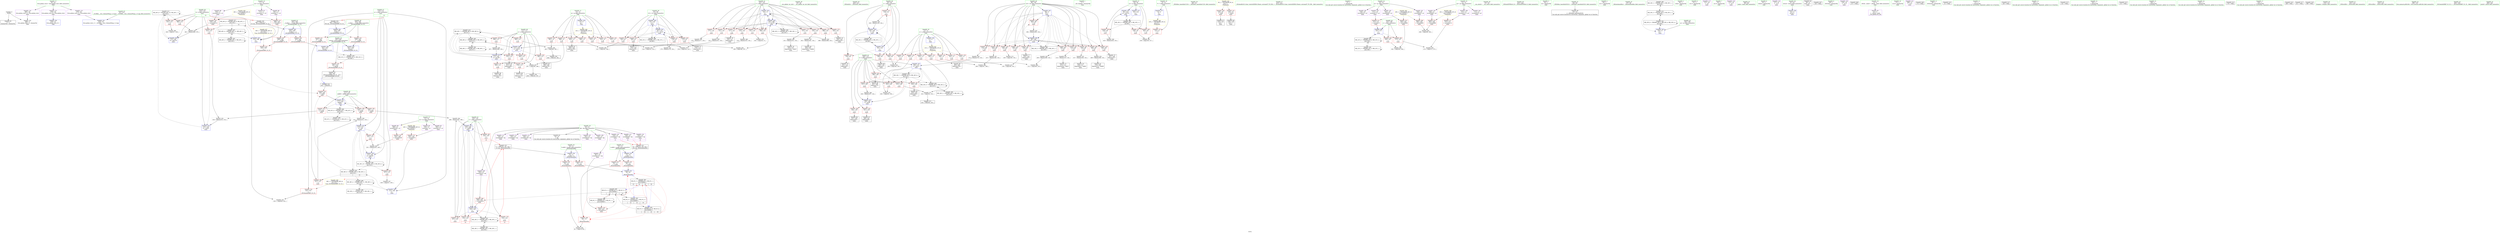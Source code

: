 digraph "SVFG" {
	label="SVFG";

	Node0x562338151690 [shape=record,color=grey,label="{NodeID: 0\nNullPtr}"];
	Node0x562338151690 -> Node0x562338184950[style=solid];
	Node0x562338151690 -> Node0x5623381904f0[style=solid];
	Node0x5623381993a0 [shape=record,color=grey,label="{NodeID: 360\n358 = cmp(357, 329, )\n}"];
	Node0x562338186650 [shape=record,color=red,label="{NodeID: 194\n321\<--111\n\<--y\nmain\n}"];
	Node0x562338186650 -> Node0x562338185bc0[style=solid];
	Node0x56233816a550 [shape=record,color=purple,label="{NodeID: 111\n230\<--23\narrayidx46\<--dp\nmain\n}"];
	Node0x5623381671c0 [shape=record,color=green,label="{NodeID: 28\n45\<--46\n__cxx_global_var_init\<--__cxx_global_var_init_field_insensitive\n}"];
	Node0x56233818db70 [shape=record,color=black,label="{NodeID: 388\nMR_22V_2 = PHI(MR_22V_4, MR_22V_1, )\npts\{98 \}\n}"];
	Node0x56233818db70 -> Node0x562338190ba0[style=dashed];
	Node0x562338187d10 [shape=record,color=red,label="{NodeID: 222\n458\<--443\n\<--__a.addr\n_ZSt3minIxERKT_S2_S2_\n}"];
	Node0x562338187d10 -> Node0x562338191ff0[style=solid];
	Node0x562338189850 [shape=record,color=red,label="{NodeID: 139\n405\<--13\n\<--m\nmain\n}"];
	Node0x562338189850 -> Node0x5623381860a0[style=solid];
	Node0x5623381842e0 [shape=record,color=green,label="{NodeID: 56\n410\<--411\n_ZNSolsEx\<--_ZNSolsEx_field_insensitive\n}"];
	Node0x562338196b20 [shape=record,color=grey,label="{NodeID: 333\n381 = Binary(380, 379, )\n}"];
	Node0x562338196b20 -> Node0x562338191a40[style=solid];
	Node0x5623381913c0 [shape=record,color=blue,label="{NodeID: 250\n115\<--288\nb\<--\nmain\n}"];
	Node0x5623381913c0 -> Node0x5623381b9a10[style=dashed];
	Node0x56233818af10 [shape=record,color=red,label="{NodeID: 167\n274\<--99\n\<--i25\nmain\n}"];
	Node0x56233818af10 -> Node0x562338196ca0[style=solid];
	Node0x562338185af0 [shape=record,color=black,label="{NodeID: 84\n319\<--318\nidxprom84\<--\nmain\n}"];
	Node0x562338177140 [shape=record,color=green,label="{NodeID: 1\n7\<--1\n__dso_handle\<--dummyObj\nGlob }"];
	Node0x562338199520 [shape=record,color=grey,label="{NodeID: 361\n138 = cmp(136, 137, )\n}"];
	Node0x562338186720 [shape=record,color=red,label="{NodeID: 195\n360\<--111\n\<--y\nmain\n}"];
	Node0x562338186720 -> Node0x5623381990a0[style=solid];
	Node0x56233816a620 [shape=record,color=purple,label="{NodeID: 112\n234\<--23\narrayidx49\<--dp\nmain\n|{<s0>14}}"];
	Node0x56233816a620:s0 -> Node0x5623381daa30[style=solid,color=red];
	Node0x5623381672c0 [shape=record,color=green,label="{NodeID: 29\n49\<--50\n_ZNSt8ios_base4InitC1Ev\<--_ZNSt8ios_base4InitC1Ev_field_insensitive\n}"];
	Node0x56233818e070 [shape=record,color=black,label="{NodeID: 389\nMR_24V_2 = PHI(MR_24V_4, MR_24V_1, )\npts\{100 \}\n}"];
	Node0x56233818e070 -> Node0x562338190d40[style=dashed];
	Node0x562338187de0 [shape=record,color=red,label="{NodeID: 223\n449\<--445\n\<--__b.addr\n_ZSt3minIxERKT_S2_S2_\n}"];
	Node0x562338187de0 -> Node0x562338187f80[style=solid];
	Node0x562338189920 [shape=record,color=red,label="{NodeID: 140\n120\<--30\n\<--stdin\nmain\n}"];
	Node0x562338189920 -> Node0x562338184d20[style=solid];
	Node0x5623381843e0 [shape=record,color=green,label="{NodeID: 57\n413\<--414\n_ZSt4endlIcSt11char_traitsIcEERSt13basic_ostreamIT_T0_ES6_\<--_ZSt4endlIcSt11char_traitsIcEERSt13basic_ostreamIT_T0_ES6__field_insensitive\n}"];
	Node0x562338196ca0 [shape=record,color=grey,label="{NodeID: 334\n275 = Binary(274, 134, )\n}"];
	Node0x562338196ca0 -> Node0x562338191150[style=solid];
	Node0x562338191490 [shape=record,color=blue,label="{NodeID: 251\n117\<--304\nadd80\<--\nmain\n}"];
	Node0x562338191490 -> Node0x562338186f40[style=dashed];
	Node0x562338191490 -> Node0x562338187010[style=dashed];
	Node0x562338191490 -> Node0x5623381870e0[style=dashed];
	Node0x562338191490 -> Node0x562338191490[style=dashed];
	Node0x562338191490 -> Node0x5623381b3b10[style=dashed];
	Node0x56233818afe0 [shape=record,color=red,label="{NodeID: 168\n393\<--99\n\<--i25\nmain\n}"];
	Node0x56233818afe0 -> Node0x5623381969a0[style=solid];
	Node0x562338185bc0 [shape=record,color=black,label="{NodeID: 85\n322\<--321\nidxprom86\<--\nmain\n}"];
	Node0x562338179d40 [shape=record,color=green,label="{NodeID: 2\n9\<--1\n\<--dummyObj\nCan only get source location for instruction, argument, global var or function.}"];
	Node0x5623381ae270 [shape=record,color=yellow,style=double,label="{NodeID: 445\n8V_1 = ENCHI(MR_8V_0)\npts\{1 \}\nFun[main]}"];
	Node0x5623381ae270 -> Node0x562338189920[style=dashed];
	Node0x5623381ae270 -> Node0x5623381899f0[style=dashed];
	Node0x5623381996a0 [shape=record,color=grey,label="{NodeID: 362\n374 = cmp(372, 373, )\n}"];
	Node0x5623381867f0 [shape=record,color=red,label="{NodeID: 196\n366\<--111\n\<--y\nmain\n}"];
	Node0x5623381867f0 -> Node0x5623381972a0[style=solid];
	Node0x56233816a6f0 [shape=record,color=purple,label="{NodeID: 113\n320\<--23\narrayidx85\<--dp\nmain\n}"];
	Node0x5623381673c0 [shape=record,color=green,label="{NodeID: 30\n55\<--56\n__cxa_atexit\<--__cxa_atexit_field_insensitive\n}"];
	Node0x56233818e160 [shape=record,color=black,label="{NodeID: 390\nMR_26V_2 = PHI(MR_26V_3, MR_26V_1, )\npts\{102 \}\n}"];
	Node0x56233818e160 -> Node0x562338190e10[style=dashed];
	Node0x56233818e160 -> Node0x56233818e160[style=dashed];
	Node0x562338187eb0 [shape=record,color=red,label="{NodeID: 224\n455\<--445\n\<--__b.addr\n_ZSt3minIxERKT_S2_S2_\n}"];
	Node0x562338187eb0 -> Node0x562338191f20[style=solid];
	Node0x5623381899f0 [shape=record,color=red,label="{NodeID: 141\n126\<--35\n\<--stdout\nmain\n}"];
	Node0x5623381899f0 -> Node0x562338184df0[style=solid];
	Node0x5623381844e0 [shape=record,color=green,label="{NodeID: 58\n415\<--416\n_ZNSolsEPFRSoS_E\<--_ZNSolsEPFRSoS_E_field_insensitive\n}"];
	Node0x562338196e20 [shape=record,color=grey,label="{NodeID: 335\n316 = Binary(315, 314, )\n}"];
	Node0x562338196e20 -> Node0x562338191700[style=solid];
	Node0x562338191560 [shape=record,color=blue,label="{NodeID: 252\n103\<--308\nt\<--add82\nmain\n}"];
	Node0x562338191560 -> Node0x56233818ba70[style=dashed];
	Node0x562338191560 -> Node0x56233818bb40[style=dashed];
	Node0x562338191560 -> Node0x562338190ee0[style=dashed];
	Node0x562338191560 -> Node0x562338191560[style=dashed];
	Node0x562338191560 -> Node0x5623381b5910[style=dashed];
	Node0x56233818b0b0 [shape=record,color=red,label="{NodeID: 169\n196\<--101\n\<--j\nmain\n}"];
	Node0x56233818b0b0 -> Node0x562338198da0[style=solid];
	Node0x562338185c90 [shape=record,color=black,label="{NodeID: 86\n341\<--340\nidxprom95\<--\nmain\n}"];
	Node0x5623381644f0 [shape=record,color=green,label="{NodeID: 3\n26\<--1\n.str\<--dummyObj\nGlob }"];
	Node0x5623381be690 [shape=record,color=yellow,style=double,label="{NodeID: 446\n10V_1 = ENCHI(MR_10V_0)\npts\{10 \}\nFun[main]}"];
	Node0x5623381be690 -> Node0x562338188cf0[style=dashed];
	Node0x562338199820 [shape=record,color=grey,label="{NodeID: 363\n266 = cmp(260, 265, )\n}"];
	Node0x5623381868c0 [shape=record,color=red,label="{NodeID: 197\n369\<--111\n\<--y\nmain\n}"];
	Node0x5623381868c0 -> Node0x562338185e30[style=solid];
	Node0x56233816a7c0 [shape=record,color=purple,label="{NodeID: 114\n323\<--23\narrayidx87\<--dp\nmain\n|{<s0>16}}"];
	Node0x56233816a7c0:s0 -> Node0x5623381daa30[style=solid,color=red];
	Node0x5623381674c0 [shape=record,color=green,label="{NodeID: 31\n54\<--60\n_ZNSt8ios_base4InitD1Ev\<--_ZNSt8ios_base4InitD1Ev_field_insensitive\n}"];
	Node0x5623381674c0 -> Node0x562338184c20[style=solid];
	Node0x56233818e250 [shape=record,color=black,label="{NodeID: 391\nMR_28V_2 = PHI(MR_28V_3, MR_28V_1, )\npts\{104 \}\n}"];
	Node0x56233818e250 -> Node0x5623381b5910[style=dashed];
	Node0x562338187f80 [shape=record,color=red,label="{NodeID: 225\n450\<--449\n\<--\n_ZSt3minIxERKT_S2_S2_\n}"];
	Node0x562338187f80 -> Node0x562338198920[style=solid];
	Node0x562338189ac0 [shape=record,color=red,label="{NodeID: 142\n79\<--72\n\<--a.addr\n_Z8checkmaxRxx\n}"];
	Node0x562338189ac0 -> Node0x562338189e00[style=solid];
	Node0x5623381845e0 [shape=record,color=green,label="{NodeID: 59\n441\<--442\nretval\<--retval_field_insensitive\n_ZSt3minIxERKT_S2_S2_\n}"];
	Node0x5623381845e0 -> Node0x562338187b70[style=solid];
	Node0x5623381845e0 -> Node0x562338191f20[style=solid];
	Node0x5623381845e0 -> Node0x562338191ff0[style=solid];
	Node0x562338196fa0 [shape=record,color=grey,label="{NodeID: 336\n312 = Binary(311, 310, )\n}"];
	Node0x562338196fa0 -> Node0x562338191630[style=solid];
	Node0x562338191630 [shape=record,color=blue,label="{NodeID: 253\n113\<--312\na\<--sub\nmain\n}"];
	Node0x562338191630 -> Node0x562338186b30[style=dashed];
	Node0x562338191630 -> Node0x562338186c00[style=dashed];
	Node0x562338191630 -> Node0x5623381918a0[style=dashed];
	Node0x562338191630 -> Node0x56233818c770[style=dashed];
	Node0x562338191630 -> Node0x5623381b9510[style=dashed];
	Node0x56233818b180 [shape=record,color=red,label="{NodeID: 170\n203\<--101\n\<--j\nmain\n}"];
	Node0x56233818b180 -> Node0x5623381852d0[style=solid];
	Node0x562338185d60 [shape=record,color=black,label="{NodeID: 87\n348\<--347\nidxprom99\<--\nmain\n}"];
	Node0x562338165f10 [shape=record,color=green,label="{NodeID: 4\n28\<--1\n.str.1\<--dummyObj\nGlob }"];
	Node0x5623381be770 [shape=record,color=yellow,style=double,label="{NodeID: 447\n12V_1 = ENCHI(MR_12V_0)\npts\{12 \}\nFun[main]}"];
	Node0x5623381be770 -> Node0x562338188dc0[style=dashed];
	Node0x5623381be770 -> Node0x562338188e90[style=dashed];
	Node0x5623381be770 -> Node0x562338188f60[style=dashed];
	Node0x5623381be770 -> Node0x562338189030[style=dashed];
	Node0x5623381be770 -> Node0x562338189100[style=dashed];
	Node0x5623381be770 -> Node0x5623381891d0[style=dashed];
	Node0x5623381be770 -> Node0x5623381892a0[style=dashed];
	Node0x5623381999a0 [shape=record,color=grey,label="{NodeID: 364\n167 = cmp(165, 166, )\n}"];
	Node0x562338186990 [shape=record,color=red,label="{NodeID: 198\n376\<--111\n\<--y\nmain\n}"];
	Node0x562338186990 -> Node0x562338185f00[style=solid];
	Node0x56233816a890 [shape=record,color=purple,label="{NodeID: 115\n404\<--23\narrayidx129\<--dp\nmain\n}"];
	Node0x5623381675c0 [shape=record,color=green,label="{NodeID: 32\n67\<--68\n_Z8checkmaxRxx\<--_Z8checkmaxRxx_field_insensitive\n}"];
	Node0x5623381aeb40 [shape=record,color=black,label="{NodeID: 392\nMR_30V_2 = PHI(MR_30V_3, MR_30V_1, )\npts\{106 \}\n}"];
	Node0x5623381aeb40 -> Node0x5623381b5e10[style=dashed];
	Node0x562338188050 [shape=record,color=red,label="{NodeID: 226\n452\<--451\n\<--\n_ZSt3minIxERKT_S2_S2_\n}"];
	Node0x562338188050 -> Node0x562338198920[style=solid];
	Node0x562338189b90 [shape=record,color=red,label="{NodeID: 143\n84\<--72\n\<--a.addr\n_Z8checkmaxRxx\n}"];
	Node0x562338189b90 -> Node0x562338190790[style=solid];
	Node0x5623381846b0 [shape=record,color=green,label="{NodeID: 60\n443\<--444\n__a.addr\<--__a.addr_field_insensitive\n_ZSt3minIxERKT_S2_S2_\n}"];
	Node0x5623381846b0 -> Node0x562338187c40[style=solid];
	Node0x5623381846b0 -> Node0x562338187d10[style=solid];
	Node0x5623381846b0 -> Node0x562338191d80[style=solid];
	Node0x562338197120 [shape=record,color=grey,label="{NodeID: 337\n262 = Binary(261, 134, )\n}"];
	Node0x562338197120 -> Node0x5623381857b0[style=solid];
	Node0x562338191700 [shape=record,color=blue,label="{NodeID: 254\n115\<--316\nb\<--sub83\nmain\n}"];
	Node0x562338191700 -> Node0x5623381b4a10[style=dashed];
	Node0x56233818b250 [shape=record,color=red,label="{NodeID: 171\n217\<--101\n\<--j\nmain\n}"];
	Node0x56233818b250 -> Node0x562338185470[style=solid];
	Node0x562338185e30 [shape=record,color=black,label="{NodeID: 88\n370\<--369\nidxprom110\<--\nmain\n}"];
	Node0x562338165fa0 [shape=record,color=green,label="{NodeID: 5\n30\<--1\nstdin\<--dummyObj\nGlob }"];
	Node0x5623381be850 [shape=record,color=yellow,style=double,label="{NodeID: 448\n14V_1 = ENCHI(MR_14V_0)\npts\{14 \}\nFun[main]}"];
	Node0x5623381be850 -> Node0x562338189370[style=dashed];
	Node0x5623381be850 -> Node0x562338189440[style=dashed];
	Node0x5623381be850 -> Node0x562338189510[style=dashed];
	Node0x5623381be850 -> Node0x5623381895e0[style=dashed];
	Node0x5623381be850 -> Node0x5623381896b0[style=dashed];
	Node0x5623381be850 -> Node0x562338189780[style=dashed];
	Node0x5623381be850 -> Node0x562338189850[style=dashed];
	Node0x562338199b20 [shape=record,color=grey,label="{NodeID: 365\n81 = cmp(78, 80, )\n}"];
	Node0x562338186a60 [shape=record,color=red,label="{NodeID: 199\n311\<--113\n\<--a\nmain\n}"];
	Node0x562338186a60 -> Node0x562338196fa0[style=solid];
	Node0x562338188510 [shape=record,color=purple,label="{NodeID: 116\n407\<--23\narrayidx131\<--dp\nmain\n}"];
	Node0x562338188510 -> Node0x562338187aa0[style=solid];
	Node0x5623381676c0 [shape=record,color=green,label="{NodeID: 33\n72\<--73\na.addr\<--a.addr_field_insensitive\n_Z8checkmaxRxx\n}"];
	Node0x5623381676c0 -> Node0x562338189ac0[style=solid];
	Node0x5623381676c0 -> Node0x562338189b90[style=solid];
	Node0x5623381676c0 -> Node0x5623381905f0[style=solid];
	Node0x5623381af010 [shape=record,color=black,label="{NodeID: 393\nMR_32V_2 = PHI(MR_32V_3, MR_32V_1, )\npts\{108 \}\n}"];
	Node0x5623381af010 -> Node0x5623381af010[style=dashed];
	Node0x5623381af010 -> Node0x5623381b2210[style=dashed];
	Node0x562338188120 [shape=record,color=blue,label="{NodeID: 227\n8\<--9\nT\<--\nGlob }"];
	Node0x562338188120 -> Node0x5623381be690[style=dashed];
	Node0x562338189c60 [shape=record,color=red,label="{NodeID: 144\n78\<--74\n\<--b.addr\n_Z8checkmaxRxx\n}"];
	Node0x562338189c60 -> Node0x562338199b20[style=solid];
	Node0x562338184780 [shape=record,color=green,label="{NodeID: 61\n445\<--446\n__b.addr\<--__b.addr_field_insensitive\n_ZSt3minIxERKT_S2_S2_\n}"];
	Node0x562338184780 -> Node0x562338187de0[style=solid];
	Node0x562338184780 -> Node0x562338187eb0[style=solid];
	Node0x562338184780 -> Node0x562338191e50[style=solid];
	Node0x5623381972a0 [shape=record,color=grey,label="{NodeID: 338\n367 = Binary(366, 134, )\n}"];
	Node0x5623381972a0 -> Node0x562338191970[style=solid];
	Node0x5623381917d0 [shape=record,color=blue,label="{NodeID: 255\n109\<--338\nx\<--inc94\nmain\n}"];
	Node0x5623381917d0 -> Node0x56233818c1c0[style=dashed];
	Node0x5623381917d0 -> Node0x56233818c290[style=dashed];
	Node0x5623381917d0 -> Node0x5623381bbd10[style=dashed];
	Node0x56233818b320 [shape=record,color=red,label="{NodeID: 172\n223\<--101\n\<--j\nmain\n}"];
	Node0x56233818b320 -> Node0x5623381981a0[style=solid];
	Node0x562338185f00 [shape=record,color=black,label="{NodeID: 89\n377\<--376\nidxprom114\<--\nmain\n}"];
	Node0x562338166030 [shape=record,color=green,label="{NodeID: 6\n31\<--1\n.str.2\<--dummyObj\nGlob }"];
	Node0x562338199ca0 [shape=record,color=grey,label="{NodeID: 366\n211 = cmp(209, 210, )\n}"];
	Node0x562338186b30 [shape=record,color=red,label="{NodeID: 200\n327\<--113\n\<--a\nmain\n}"];
	Node0x562338186b30 -> Node0x562338198f20[style=solid];
	Node0x5623381885e0 [shape=record,color=purple,label="{NodeID: 117\n121\<--26\n\<--.str\nmain\n}"];
	Node0x562338167790 [shape=record,color=green,label="{NodeID: 34\n74\<--75\nb.addr\<--b.addr_field_insensitive\n_Z8checkmaxRxx\n}"];
	Node0x562338167790 -> Node0x562338189c60[style=solid];
	Node0x562338167790 -> Node0x562338189d30[style=solid];
	Node0x562338167790 -> Node0x5623381906c0[style=solid];
	Node0x5623381af510 [shape=record,color=black,label="{NodeID: 394\nMR_34V_2 = PHI(MR_34V_3, MR_34V_1, )\npts\{110 \}\n}"];
	Node0x5623381af510 -> Node0x5623381af510[style=dashed];
	Node0x5623381af510 -> Node0x5623381b2710[style=dashed];
	Node0x562338188220 [shape=record,color=blue,label="{NodeID: 228\n11\<--9\nn\<--\nGlob }"];
	Node0x562338188220 -> Node0x5623381be770[style=dashed];
	Node0x562338189d30 [shape=record,color=red,label="{NodeID: 145\n83\<--74\n\<--b.addr\n_Z8checkmaxRxx\n}"];
	Node0x562338189d30 -> Node0x562338190790[style=solid];
	Node0x562338184850 [shape=record,color=green,label="{NodeID: 62\n42\<--474\n_GLOBAL__sub_I_KainanWang_2_0.cpp\<--_GLOBAL__sub_I_KainanWang_2_0.cpp_field_insensitive\n}"];
	Node0x562338184850 -> Node0x5623381903f0[style=solid];
	Node0x562338197420 [shape=record,color=grey,label="{NodeID: 339\n252 = Binary(251, 134, )\n}"];
	Node0x562338197420 -> Node0x562338199220[style=solid];
	Node0x5623381918a0 [shape=record,color=blue,label="{NodeID: 256\n113\<--352\na\<--add101\nmain\n}"];
	Node0x5623381918a0 -> Node0x56233818c770[style=dashed];
	Node0x56233818b3f0 [shape=record,color=red,label="{NodeID: 173\n231\<--101\n\<--j\nmain\n}"];
	Node0x56233818b3f0 -> Node0x562338198320[style=solid];
	Node0x562338185fd0 [shape=record,color=black,label="{NodeID: 90\n403\<--402\nidxprom128\<--\nmain\n}"];
	Node0x5623381658a0 [shape=record,color=green,label="{NodeID: 7\n33\<--1\n.str.3\<--dummyObj\nGlob }"];
	Node0x562338199e20 [shape=record,color=grey,label="{NodeID: 367\n297 = cmp(295, 296, )\n}"];
	Node0x562338199e20 -> Node0x562338195f80[style=solid];
	Node0x562338186c00 [shape=record,color=red,label="{NodeID: 201\n351\<--113\n\<--a\nmain\n}"];
	Node0x562338186c00 -> Node0x562338197a20[style=solid];
	Node0x5623381886b0 [shape=record,color=purple,label="{NodeID: 118\n122\<--28\n\<--.str.1\nmain\n}"];
	Node0x562338168e60 [shape=record,color=green,label="{NodeID: 35\n88\<--89\nmain\<--main_field_insensitive\n}"];
	Node0x5623381afa10 [shape=record,color=black,label="{NodeID: 395\nMR_36V_2 = PHI(MR_36V_3, MR_36V_1, )\npts\{112 \}\n}"];
	Node0x5623381afa10 -> Node0x5623381afa10[style=dashed];
	Node0x5623381afa10 -> Node0x5623381b2c10[style=dashed];
	Node0x562338188320 [shape=record,color=blue,label="{NodeID: 229\n13\<--9\nm\<--\nGlob }"];
	Node0x562338188320 -> Node0x5623381be850[style=dashed];
	Node0x562338189e00 [shape=record,color=red,label="{NodeID: 146\n80\<--79\n\<--\n_Z8checkmaxRxx\n}"];
	Node0x562338189e00 -> Node0x562338199b20[style=solid];
	Node0x562338184950 [shape=record,color=black,label="{NodeID: 63\n2\<--3\ndummyVal\<--dummyVal\n}"];
	Node0x5623381975a0 [shape=record,color=grey,label="{NodeID: 340\n419 = Binary(418, 134, )\n}"];
	Node0x5623381975a0 -> Node0x562338191cb0[style=solid];
	Node0x562338191970 [shape=record,color=blue,label="{NodeID: 257\n111\<--367\ny\<--inc109\nmain\n}"];
	Node0x562338191970 -> Node0x5623381868c0[style=dashed];
	Node0x562338191970 -> Node0x562338186990[style=dashed];
	Node0x562338191970 -> Node0x5623381b4510[style=dashed];
	Node0x56233818b4c0 [shape=record,color=red,label="{NodeID: 174\n241\<--101\n\<--j\nmain\n}"];
	Node0x56233818b4c0 -> Node0x56233819a2a0[style=solid];
	Node0x5623381860a0 [shape=record,color=black,label="{NodeID: 91\n406\<--405\nidxprom130\<--\nmain\n}"];
	Node0x562338165930 [shape=record,color=green,label="{NodeID: 8\n35\<--1\nstdout\<--dummyObj\nGlob }"];
	Node0x562338199fa0 [shape=record,color=grey,label="{NodeID: 368\n249 = cmp(247, 248, )\n}"];
	Node0x562338186cd0 [shape=record,color=red,label="{NodeID: 202\n315\<--115\n\<--b\nmain\n}"];
	Node0x562338186cd0 -> Node0x562338196e20[style=solid];
	Node0x562338188780 [shape=record,color=purple,label="{NodeID: 119\n127\<--31\n\<--.str.2\nmain\n}"];
	Node0x562338168f60 [shape=record,color=green,label="{NodeID: 36\n91\<--92\nretval\<--retval_field_insensitive\nmain\n}"];
	Node0x562338168f60 -> Node0x562338190860[style=solid];
	Node0x5623381aff10 [shape=record,color=black,label="{NodeID: 396\nMR_38V_2 = PHI(MR_38V_3, MR_38V_1, )\npts\{114 \}\n}"];
	Node0x5623381aff10 -> Node0x5623381aff10[style=dashed];
	Node0x5623381aff10 -> Node0x5623381b3110[style=dashed];
	Node0x562338188420 [shape=record,color=blue,label="{NodeID: 230\n478\<--41\nllvm.global_ctors_0\<--\nGlob }"];
	Node0x562338189ed0 [shape=record,color=red,label="{NodeID: 147\n136\<--93\n\<--cs\nmain\n}"];
	Node0x562338189ed0 -> Node0x562338199520[style=solid];
	Node0x562338184a50 [shape=record,color=black,label="{NodeID: 64\n90\<--9\nmain_ret\<--\nmain\n}"];
	Node0x5623381d99f0 [shape=record,color=black,label="{NodeID: 507\n130 = PHI()\n}"];
	Node0x562338197720 [shape=record,color=grey,label="{NodeID: 341\n179 = Binary(178, 134, )\n}"];
	Node0x562338197720 -> Node0x562338190c70[style=solid];
	Node0x562338191a40 [shape=record,color=blue,label="{NodeID: 258\n115\<--381\nb\<--add116\nmain\n}"];
	Node0x562338191a40 -> Node0x5623381b4a10[style=dashed];
	Node0x56233818b590 [shape=record,color=red,label="{NodeID: 175\n251\<--101\n\<--j\nmain\n}"];
	Node0x56233818b590 -> Node0x562338197420[style=solid];
	Node0x562338186170 [shape=record,color=black,label="{NodeID: 92\n438\<--461\n_ZSt3minIxERKT_S2_S2__ret\<--\n_ZSt3minIxERKT_S2_S2_\n|{<s0>15}}"];
	Node0x562338186170:s0 -> Node0x5623381da150[style=solid,color=blue];
	Node0x5623381659c0 [shape=record,color=green,label="{NodeID: 9\n36\<--1\n_ZSt3cin\<--dummyObj\nGlob }"];
	Node0x56233819a120 [shape=record,color=grey,label="{NodeID: 369\n345 = cmp(343, 344, )\n}"];
	Node0x562338186da0 [shape=record,color=red,label="{NodeID: 203\n357\<--115\n\<--b\nmain\n}"];
	Node0x562338186da0 -> Node0x5623381993a0[style=solid];
	Node0x562338188850 [shape=record,color=purple,label="{NodeID: 120\n128\<--33\n\<--.str.3\nmain\n}"];
	Node0x562338169030 [shape=record,color=green,label="{NodeID: 37\n93\<--94\ncs\<--cs_field_insensitive\nmain\n}"];
	Node0x562338169030 -> Node0x562338189ed0[style=solid];
	Node0x562338169030 -> Node0x562338189fa0[style=solid];
	Node0x562338169030 -> Node0x56233818a070[style=solid];
	Node0x562338169030 -> Node0x562338190930[style=solid];
	Node0x562338169030 -> Node0x562338191cb0[style=solid];
	Node0x5623381b0410 [shape=record,color=black,label="{NodeID: 397\nMR_40V_2 = PHI(MR_40V_3, MR_40V_1, )\npts\{116 \}\n}"];
	Node0x5623381b0410 -> Node0x5623381b0410[style=dashed];
	Node0x5623381b0410 -> Node0x5623381b3610[style=dashed];
	Node0x5623381903f0 [shape=record,color=blue,label="{NodeID: 231\n479\<--42\nllvm.global_ctors_1\<--_GLOBAL__sub_I_KainanWang_2_0.cpp\nGlob }"];
	Node0x562338189fa0 [shape=record,color=red,label="{NodeID: 148\n397\<--93\n\<--cs\nmain\n}"];
	Node0x562338184b20 [shape=record,color=black,label="{NodeID: 65\n24\<--23\n\<--dp\nCan only get source location for instruction, argument, global var or function.}"];
	Node0x5623381d9af0 [shape=record,color=black,label="{NodeID: 508\n157 = PHI()\n}"];
	Node0x5623381978a0 [shape=record,color=grey,label="{NodeID: 342\n209 = Binary(208, 134, )\n}"];
	Node0x5623381978a0 -> Node0x562338199ca0[style=solid];
	Node0x562338191b10 [shape=record,color=blue,label="{NodeID: 259\n101\<--389\nj\<--inc122\nmain\n}"];
	Node0x562338191b10 -> Node0x56233818b0b0[style=dashed];
	Node0x562338191b10 -> Node0x56233818b180[style=dashed];
	Node0x562338191b10 -> Node0x56233818b250[style=dashed];
	Node0x562338191b10 -> Node0x56233818b320[style=dashed];
	Node0x562338191b10 -> Node0x56233818b3f0[style=dashed];
	Node0x562338191b10 -> Node0x56233818b4c0[style=dashed];
	Node0x562338191b10 -> Node0x56233818b590[style=dashed];
	Node0x562338191b10 -> Node0x56233818b660[style=dashed];
	Node0x562338191b10 -> Node0x56233818b730[style=dashed];
	Node0x562338191b10 -> Node0x56233818b800[style=dashed];
	Node0x562338191b10 -> Node0x562338190e10[style=dashed];
	Node0x562338191b10 -> Node0x562338191b10[style=dashed];
	Node0x562338191b10 -> Node0x56233818e160[style=dashed];
	Node0x56233818b660 [shape=record,color=red,label="{NodeID: 176\n261\<--101\n\<--j\nmain\n}"];
	Node0x56233818b660 -> Node0x562338197120[style=solid];
	Node0x562338186240 [shape=record,color=purple,label="{NodeID: 93\n51\<--4\n\<--_ZStL8__ioinit\n__cxx_global_var_init\n}"];
	Node0x562338164ef0 [shape=record,color=green,label="{NodeID: 10\n37\<--1\n.str.4\<--dummyObj\nGlob }"];
	Node0x56233819a2a0 [shape=record,color=grey,label="{NodeID: 370\n242 = cmp(241, 9, )\n}"];
	Node0x562338186e70 [shape=record,color=red,label="{NodeID: 204\n380\<--115\n\<--b\nmain\n}"];
	Node0x562338186e70 -> Node0x562338196b20[style=solid];
	Node0x562338188920 [shape=record,color=purple,label="{NodeID: 121\n398\<--37\n\<--.str.4\nmain\n}"];
	Node0x562338169100 [shape=record,color=green,label="{NodeID: 38\n95\<--96\ni\<--i_field_insensitive\nmain\n}"];
	Node0x562338169100 -> Node0x56233818a140[style=solid];
	Node0x562338169100 -> Node0x56233818a210[style=solid];
	Node0x562338169100 -> Node0x56233818a2e0[style=solid];
	Node0x562338169100 -> Node0x56233818a3b0[style=solid];
	Node0x562338169100 -> Node0x562338190a00[style=solid];
	Node0x562338169100 -> Node0x562338190ad0[style=solid];
	Node0x5623381b0910 [shape=record,color=black,label="{NodeID: 398\nMR_42V_2 = PHI(MR_42V_3, MR_42V_1, )\npts\{118 \}\n}"];
	Node0x5623381b0910 -> Node0x5623381b0910[style=dashed];
	Node0x5623381b0910 -> Node0x5623381b3b10[style=dashed];
	Node0x5623381904f0 [shape=record,color=blue, style = dotted,label="{NodeID: 232\n480\<--3\nllvm.global_ctors_2\<--dummyVal\nGlob }"];
	Node0x56233818a070 [shape=record,color=red,label="{NodeID: 149\n418\<--93\n\<--cs\nmain\n}"];
	Node0x56233818a070 -> Node0x5623381975a0[style=solid];
	Node0x562338184c20 [shape=record,color=black,label="{NodeID: 66\n53\<--54\n\<--_ZNSt8ios_base4InitD1Ev\nCan only get source location for instruction, argument, global var or function.}"];
	Node0x5623381d9bf0 [shape=record,color=black,label="{NodeID: 509\n172 = PHI()\n}"];
	Node0x5623381b9510 [shape=record,color=black,label="{NodeID: 426\nMR_38V_6 = PHI(MR_38V_8, MR_38V_5, )\npts\{114 \}\n|{|<s4>15}}"];
	Node0x5623381b9510 -> Node0x562338186a60[style=dashed];
	Node0x5623381b9510 -> Node0x562338187690[style=dashed];
	Node0x5623381b9510 -> Node0x562338191630[style=dashed];
	Node0x5623381b9510 -> Node0x5623381b3110[style=dashed];
	Node0x5623381b9510:s4 -> Node0x5623381adc20[style=dashed,color=red];
	Node0x562338197a20 [shape=record,color=grey,label="{NodeID: 343\n352 = Binary(351, 350, )\n}"];
	Node0x562338197a20 -> Node0x5623381918a0[style=solid];
	Node0x562338191be0 [shape=record,color=blue,label="{NodeID: 260\n99\<--394\ni25\<--inc125\nmain\n}"];
	Node0x562338191be0 -> Node0x56233818a7c0[style=dashed];
	Node0x562338191be0 -> Node0x56233818a890[style=dashed];
	Node0x562338191be0 -> Node0x56233818a960[style=dashed];
	Node0x562338191be0 -> Node0x56233818aa30[style=dashed];
	Node0x562338191be0 -> Node0x56233818ab00[style=dashed];
	Node0x562338191be0 -> Node0x56233818abd0[style=dashed];
	Node0x562338191be0 -> Node0x56233818aca0[style=dashed];
	Node0x562338191be0 -> Node0x56233818ad70[style=dashed];
	Node0x562338191be0 -> Node0x56233818ae40[style=dashed];
	Node0x562338191be0 -> Node0x56233818af10[style=dashed];
	Node0x562338191be0 -> Node0x56233818afe0[style=dashed];
	Node0x562338191be0 -> Node0x562338191be0[style=dashed];
	Node0x562338191be0 -> Node0x56233818e070[style=dashed];
	Node0x56233818b730 [shape=record,color=red,label="{NodeID: 177\n277\<--101\n\<--j\nmain\n}"];
	Node0x56233818b730 -> Node0x5623381966a0[style=solid];
	Node0x562338186310 [shape=record,color=purple,label="{NodeID: 94\n150\<--15\narrayidx\<--n1\nmain\n}"];
	Node0x562338164f80 [shape=record,color=green,label="{NodeID: 11\n39\<--1\n_ZSt4cout\<--dummyObj\nGlob }"];
	Node0x56233819a420 [shape=record,color=grey,label="{NodeID: 371\n333 = cmp(331, 332, )\n}"];
	Node0x56233819a420 -> Node0x5623381959e0[style=solid];
	Node0x562338186f40 [shape=record,color=red,label="{NodeID: 205\n306\<--117\n\<--add80\nmain\n}"];
	Node0x562338186f40 -> Node0x562338197ba0[style=solid];
	Node0x5623381889f0 [shape=record,color=purple,label="{NodeID: 122\n478\<--40\nllvm.global_ctors_0\<--llvm.global_ctors\nGlob }"];
	Node0x5623381889f0 -> Node0x562338188420[style=solid];
	Node0x5623381691d0 [shape=record,color=green,label="{NodeID: 39\n97\<--98\ni12\<--i12_field_insensitive\nmain\n}"];
	Node0x5623381691d0 -> Node0x56233818a480[style=solid];
	Node0x5623381691d0 -> Node0x56233818a550[style=solid];
	Node0x5623381691d0 -> Node0x56233818a620[style=solid];
	Node0x5623381691d0 -> Node0x56233818a6f0[style=solid];
	Node0x5623381691d0 -> Node0x562338190ba0[style=solid];
	Node0x5623381691d0 -> Node0x562338190c70[style=solid];
	Node0x5623381b0e10 [shape=record,color=black,label="{NodeID: 399\nMR_6V_2 = PHI(MR_6V_3, MR_6V_1, )\npts\{250000 \}\n}"];
	Node0x5623381b0e10 -> Node0x562338187aa0[style=dashed];
	Node0x5623381b0e10 -> Node0x5623381b0e10[style=dashed];
	Node0x5623381b0e10 -> Node0x5623381b4010[style=dashed];
	Node0x5623381905f0 [shape=record,color=blue,label="{NodeID: 233\n72\<--70\na.addr\<--a\n_Z8checkmaxRxx\n}"];
	Node0x5623381905f0 -> Node0x562338189ac0[style=dashed];
	Node0x5623381905f0 -> Node0x562338189b90[style=dashed];
	Node0x56233818a140 [shape=record,color=red,label="{NodeID: 150\n144\<--95\n\<--i\nmain\n}"];
	Node0x56233818a140 -> Node0x562338198aa0[style=solid];
	Node0x562338184d20 [shape=record,color=black,label="{NodeID: 67\n123\<--120\ncall\<--\nmain\n}"];
	Node0x5623381d9d50 [shape=record,color=black,label="{NodeID: 510\n52 = PHI()\n}"];
	Node0x5623381b9a10 [shape=record,color=black,label="{NodeID: 427\nMR_40V_6 = PHI(MR_40V_8, MR_40V_5, )\npts\{116 \}\n|{|<s4>15}}"];
	Node0x5623381b9a10 -> Node0x562338186cd0[style=dashed];
	Node0x5623381b9a10 -> Node0x562338187690[style=dashed];
	Node0x5623381b9a10 -> Node0x562338191700[style=dashed];
	Node0x5623381b9a10 -> Node0x5623381b3610[style=dashed];
	Node0x5623381b9a10:s4 -> Node0x5623381adb10[style=dashed,color=red];
	Node0x562338197ba0 [shape=record,color=grey,label="{NodeID: 344\n308 = Binary(307, 306, )\n}"];
	Node0x562338197ba0 -> Node0x562338191560[style=solid];
	Node0x562338191cb0 [shape=record,color=blue,label="{NodeID: 261\n93\<--419\ncs\<--inc135\nmain\n}"];
	Node0x562338191cb0 -> Node0x56233818d170[style=dashed];
	Node0x56233818b800 [shape=record,color=red,label="{NodeID: 178\n388\<--101\n\<--j\nmain\n}"];
	Node0x56233818b800 -> Node0x562338197d20[style=solid];
	Node0x5623381863e0 [shape=record,color=purple,label="{NodeID: 95\n282\<--15\narrayidx75\<--n1\nmain\n}"];
	Node0x5623381863e0 -> Node0x5623381874f0[style=solid];
	Node0x562338165050 [shape=record,color=green,label="{NodeID: 12\n41\<--1\n\<--dummyObj\nCan only get source location for instruction, argument, global var or function.}"];
	Node0x56233819a5a0 [shape=record,color=grey,label="{NodeID: 372\n239 = cmp(238, 134, )\n}"];
	Node0x562338187010 [shape=record,color=red,label="{NodeID: 206\n310\<--117\n\<--add80\nmain\n}"];
	Node0x562338187010 -> Node0x562338196fa0[style=solid];
	Node0x562338188af0 [shape=record,color=purple,label="{NodeID: 123\n479\<--40\nllvm.global_ctors_1\<--llvm.global_ctors\nGlob }"];
	Node0x562338188af0 -> Node0x5623381903f0[style=solid];
	Node0x5623381692a0 [shape=record,color=green,label="{NodeID: 40\n99\<--100\ni25\<--i25_field_insensitive\nmain\n}"];
	Node0x5623381692a0 -> Node0x56233818a7c0[style=solid];
	Node0x5623381692a0 -> Node0x56233818a890[style=solid];
	Node0x5623381692a0 -> Node0x56233818a960[style=solid];
	Node0x5623381692a0 -> Node0x56233818aa30[style=solid];
	Node0x5623381692a0 -> Node0x56233818ab00[style=solid];
	Node0x5623381692a0 -> Node0x56233818abd0[style=solid];
	Node0x5623381692a0 -> Node0x56233818aca0[style=solid];
	Node0x5623381692a0 -> Node0x56233818ad70[style=solid];
	Node0x5623381692a0 -> Node0x56233818ae40[style=solid];
	Node0x5623381692a0 -> Node0x56233818af10[style=solid];
	Node0x5623381692a0 -> Node0x56233818afe0[style=solid];
	Node0x5623381692a0 -> Node0x562338190d40[style=solid];
	Node0x5623381692a0 -> Node0x562338191be0[style=solid];
	Node0x5623381906c0 [shape=record,color=blue,label="{NodeID: 234\n74\<--71\nb.addr\<--b\n_Z8checkmaxRxx\n}"];
	Node0x5623381906c0 -> Node0x562338189c60[style=dashed];
	Node0x5623381906c0 -> Node0x562338189d30[style=dashed];
	Node0x56233818a210 [shape=record,color=red,label="{NodeID: 151\n148\<--95\n\<--i\nmain\n}"];
	Node0x56233818a210 -> Node0x562338184ec0[style=solid];
	Node0x562338184df0 [shape=record,color=black,label="{NodeID: 68\n129\<--126\ncall1\<--\nmain\n}"];
	Node0x5623381d9e20 [shape=record,color=black,label="{NodeID: 511\n140 = PHI()\n}"];
	Node0x562338197d20 [shape=record,color=grey,label="{NodeID: 345\n389 = Binary(388, 134, )\n}"];
	Node0x562338197d20 -> Node0x562338191b10[style=solid];
	Node0x562338191d80 [shape=record,color=blue,label="{NodeID: 262\n443\<--439\n__a.addr\<--__a\n_ZSt3minIxERKT_S2_S2_\n}"];
	Node0x562338191d80 -> Node0x562338187c40[style=dashed];
	Node0x562338191d80 -> Node0x562338187d10[style=dashed];
	Node0x56233818b8d0 [shape=record,color=red,label="{NodeID: 179\n220\<--103\n\<--t\nmain\n|{<s0>13}}"];
	Node0x56233818b8d0:s0 -> Node0x5623381dad10[style=solid,color=red];
	Node0x562338169920 [shape=record,color=purple,label="{NodeID: 96\n349\<--15\narrayidx100\<--n1\nmain\n}"];
	Node0x562338169920 -> Node0x562338187830[style=solid];
	Node0x562338165120 [shape=record,color=green,label="{NodeID: 13\n134\<--1\n\<--dummyObj\nCan only get source location for instruction, argument, global var or function.}"];
	Node0x56233819a720 [shape=record,color=grey,label="{NodeID: 373\n226 = cmp(224, 225, )\n}"];
	Node0x5623381870e0 [shape=record,color=red,label="{NodeID: 207\n314\<--117\n\<--add80\nmain\n}"];
	Node0x5623381870e0 -> Node0x562338196e20[style=solid];
	Node0x562338188bf0 [shape=record,color=purple,label="{NodeID: 124\n480\<--40\nllvm.global_ctors_2\<--llvm.global_ctors\nGlob }"];
	Node0x562338188bf0 -> Node0x5623381904f0[style=solid];
	Node0x562338169370 [shape=record,color=green,label="{NodeID: 41\n101\<--102\nj\<--j_field_insensitive\nmain\n}"];
	Node0x562338169370 -> Node0x56233818b0b0[style=solid];
	Node0x562338169370 -> Node0x56233818b180[style=solid];
	Node0x562338169370 -> Node0x56233818b250[style=solid];
	Node0x562338169370 -> Node0x56233818b320[style=solid];
	Node0x562338169370 -> Node0x56233818b3f0[style=solid];
	Node0x562338169370 -> Node0x56233818b4c0[style=solid];
	Node0x562338169370 -> Node0x56233818b590[style=solid];
	Node0x562338169370 -> Node0x56233818b660[style=solid];
	Node0x562338169370 -> Node0x56233818b730[style=solid];
	Node0x562338169370 -> Node0x56233818b800[style=solid];
	Node0x562338169370 -> Node0x562338190e10[style=solid];
	Node0x562338169370 -> Node0x562338191b10[style=solid];
	Node0x562338190790 [shape=record,color=blue,label="{NodeID: 235\n84\<--83\n\<--\n_Z8checkmaxRxx\n}"];
	Node0x562338190790 -> Node0x56233818cc70[style=dashed];
	Node0x56233818a2e0 [shape=record,color=red,label="{NodeID: 152\n154\<--95\n\<--i\nmain\n}"];
	Node0x56233818a2e0 -> Node0x562338184f90[style=solid];
	Node0x562338184ec0 [shape=record,color=black,label="{NodeID: 69\n149\<--148\nidxprom\<--\nmain\n}"];
	Node0x5623381d9f50 [shape=record,color=black,label="{NodeID: 512\n141 = PHI()\n}"];
	Node0x5623381ba410 [shape=record,color=black,label="{NodeID: 429\nMR_6V_9 = PHI(MR_6V_10, MR_6V_8, )\npts\{250000 \}\n|{|<s1>16|<s2>16|<s3>16}}"];
	Node0x5623381ba410 -> Node0x5623381b4010[style=dashed];
	Node0x5623381ba410:s1 -> Node0x562338189e00[style=dashed,color=red];
	Node0x5623381ba410:s2 -> Node0x562338190790[style=dashed,color=red];
	Node0x5623381ba410:s3 -> Node0x56233818cc70[style=dashed,color=red];
	Node0x562338197ea0 [shape=record,color=grey,label="{NodeID: 346\n338 = Binary(337, 134, )\n}"];
	Node0x562338197ea0 -> Node0x5623381917d0[style=solid];
	Node0x562338191e50 [shape=record,color=blue,label="{NodeID: 263\n445\<--440\n__b.addr\<--__b\n_ZSt3minIxERKT_S2_S2_\n}"];
	Node0x562338191e50 -> Node0x562338187de0[style=dashed];
	Node0x562338191e50 -> Node0x562338187eb0[style=dashed];
	Node0x56233818b9a0 [shape=record,color=red,label="{NodeID: 180\n235\<--103\n\<--t\nmain\n|{<s0>14}}"];
	Node0x56233818b9a0:s0 -> Node0x5623381dad10[style=solid,color=red];
	Node0x5623381699f0 [shape=record,color=purple,label="{NodeID: 97\n171\<--17\narrayidx17\<--n2\nmain\n}"];
	Node0x5623381651f0 [shape=record,color=green,label="{NodeID: 14\n183\<--1\n\<--dummyObj\nCan only get source location for instruction, argument, global var or function.}"];
	Node0x5623381871b0 [shape=record,color=red,label="{NodeID: 208\n206\<--205\n\<--arrayidx35\nmain\n}"];
	Node0x5623381871b0 -> Node0x562338190ee0[style=solid];
	Node0x562338188cf0 [shape=record,color=red,label="{NodeID: 125\n137\<--8\n\<--T\nmain\n}"];
	Node0x562338188cf0 -> Node0x562338199520[style=solid];
	Node0x562338169440 [shape=record,color=green,label="{NodeID: 42\n103\<--104\nt\<--t_field_insensitive\nmain\n}"];
	Node0x562338169440 -> Node0x56233818b8d0[style=solid];
	Node0x562338169440 -> Node0x56233818b9a0[style=solid];
	Node0x562338169440 -> Node0x56233818ba70[style=solid];
	Node0x562338169440 -> Node0x56233818bb40[style=solid];
	Node0x562338169440 -> Node0x562338190ee0[style=solid];
	Node0x562338169440 -> Node0x562338191560[style=solid];
	Node0x562338190860 [shape=record,color=blue,label="{NodeID: 236\n91\<--9\nretval\<--\nmain\n}"];
	Node0x56233818a3b0 [shape=record,color=red,label="{NodeID: 153\n159\<--95\n\<--i\nmain\n}"];
	Node0x56233818a3b0 -> Node0x5623381984a0[style=solid];
	Node0x562338184f90 [shape=record,color=black,label="{NodeID: 70\n155\<--154\nidxprom9\<--\nmain\n}"];
	Node0x5623381da020 [shape=record,color=black,label="{NodeID: 513\n151 = PHI()\n}"];
	Node0x5623381ba910 [shape=record,color=black,label="{NodeID: 430\nMR_55V_3 = PHI(MR_55V_4, MR_55V_2, )\npts\{442 \}\n}"];
	Node0x5623381ba910 -> Node0x562338187b70[style=dashed];
	Node0x562338198020 [shape=record,color=grey,label="{NodeID: 347\n247 = Binary(246, 134, )\n}"];
	Node0x562338198020 -> Node0x562338199fa0[style=solid];
	Node0x562338191f20 [shape=record,color=blue,label="{NodeID: 264\n441\<--455\nretval\<--\n_ZSt3minIxERKT_S2_S2_\n}"];
	Node0x562338191f20 -> Node0x5623381ba910[style=dashed];
	Node0x56233818ba70 [shape=record,color=red,label="{NodeID: 181\n307\<--103\n\<--t\nmain\n}"];
	Node0x56233818ba70 -> Node0x562338197ba0[style=solid];
	Node0x562338169ac0 [shape=record,color=purple,label="{NodeID: 98\n287\<--17\narrayidx77\<--n2\nmain\n}"];
	Node0x562338169ac0 -> Node0x5623381875c0[style=solid];
	Node0x5623381652c0 [shape=record,color=green,label="{NodeID: 15\n184\<--1\n\<--dummyObj\nCan only get source location for instruction, argument, global var or function.}"];
	Node0x562338187280 [shape=record,color=red,label="{NodeID: 209\n260\<--259\n\<--arrayidx63\nmain\n}"];
	Node0x562338187280 -> Node0x562338199820[style=solid];
	Node0x562338188dc0 [shape=record,color=red,label="{NodeID: 126\n145\<--11\n\<--n\nmain\n}"];
	Node0x562338188dc0 -> Node0x562338198aa0[style=solid];
	Node0x562338169510 [shape=record,color=green,label="{NodeID: 43\n105\<--106\nyy\<--yy_field_insensitive\nmain\n}"];
	Node0x562338169510 -> Node0x562338190fb0[style=solid];
	Node0x5623381b2210 [shape=record,color=black,label="{NodeID: 403\nMR_32V_4 = PHI(MR_32V_6, MR_32V_3, )\npts\{108 \}\n}"];
	Node0x5623381b2210 -> Node0x562338191080[style=dashed];
	Node0x5623381b2210 -> Node0x5623381af010[style=dashed];
	Node0x5623381b2210 -> Node0x5623381b2210[style=dashed];
	Node0x562338190930 [shape=record,color=blue,label="{NodeID: 237\n93\<--134\ncs\<--\nmain\n}"];
	Node0x562338190930 -> Node0x56233818d170[style=dashed];
	Node0x56233818a480 [shape=record,color=red,label="{NodeID: 154\n165\<--97\n\<--i12\nmain\n}"];
	Node0x56233818a480 -> Node0x5623381999a0[style=solid];
	Node0x562338185060 [shape=record,color=black,label="{NodeID: 71\n170\<--169\nidxprom16\<--\nmain\n}"];
	Node0x5623381da150 [shape=record,color=black,label="{NodeID: 514\n301 = PHI(438, )\n}"];
	Node0x5623381da150 -> Node0x562338187690[style=solid];
	Node0x5623381bae10 [shape=record,color=black,label="{NodeID: 431\nMR_30V_6 = PHI(MR_30V_5, MR_30V_4, MR_30V_4, )\npts\{106 \}\n}"];
	Node0x5623381bae10 -> Node0x562338190fb0[style=dashed];
	Node0x5623381bae10 -> Node0x5623381b5e10[style=dashed];
	Node0x5623381bae10 -> Node0x5623381bae10[style=dashed];
	Node0x5623381981a0 [shape=record,color=grey,label="{NodeID: 348\n224 = Binary(223, 134, )\n}"];
	Node0x5623381981a0 -> Node0x56233819a720[style=solid];
	Node0x562338191ff0 [shape=record,color=blue,label="{NodeID: 265\n441\<--458\nretval\<--\n_ZSt3minIxERKT_S2_S2_\n}"];
	Node0x562338191ff0 -> Node0x5623381ba910[style=dashed];
	Node0x56233818bb40 [shape=record,color=red,label="{NodeID: 182\n324\<--103\n\<--t\nmain\n|{<s0>16}}"];
	Node0x56233818bb40:s0 -> Node0x5623381dad10[style=solid,color=red];
	Node0x562338169b90 [shape=record,color=purple,label="{NodeID: 99\n378\<--17\narrayidx115\<--n2\nmain\n}"];
	Node0x562338169b90 -> Node0x5623381879d0[style=solid];
	Node0x562338165390 [shape=record,color=green,label="{NodeID: 16\n185\<--1\n\<--dummyObj\nCan only get source location for instruction, argument, global var or function.}"];
	Node0x562338187350 [shape=record,color=red,label="{NodeID: 210\n265\<--264\n\<--arrayidx66\nmain\n}"];
	Node0x562338187350 -> Node0x562338199820[style=solid];
	Node0x562338188e90 [shape=record,color=red,label="{NodeID: 127\n191\<--11\n\<--n\nmain\n}"];
	Node0x562338188e90 -> Node0x5623381987a0[style=solid];
	Node0x5623381695e0 [shape=record,color=green,label="{NodeID: 44\n107\<--108\nc\<--c_field_insensitive\nmain\n}"];
	Node0x5623381695e0 -> Node0x56233818bc10[style=solid];
	Node0x5623381695e0 -> Node0x56233818bce0[style=solid];
	Node0x5623381695e0 -> Node0x562338191080[style=solid];
	Node0x5623381b2710 [shape=record,color=black,label="{NodeID: 404\nMR_34V_4 = PHI(MR_34V_9, MR_34V_3, )\npts\{110 \}\n}"];
	Node0x5623381b2710 -> Node0x562338191150[style=dashed];
	Node0x5623381b2710 -> Node0x5623381af510[style=dashed];
	Node0x5623381b2710 -> Node0x5623381b2710[style=dashed];
	Node0x562338190a00 [shape=record,color=blue,label="{NodeID: 238\n95\<--134\ni\<--\nmain\n}"];
	Node0x562338190a00 -> Node0x56233818a140[style=dashed];
	Node0x562338190a00 -> Node0x56233818a210[style=dashed];
	Node0x562338190a00 -> Node0x56233818a2e0[style=dashed];
	Node0x562338190a00 -> Node0x56233818a3b0[style=dashed];
	Node0x562338190a00 -> Node0x562338190ad0[style=dashed];
	Node0x562338190a00 -> Node0x56233818d670[style=dashed];
	Node0x56233818a550 [shape=record,color=red,label="{NodeID: 155\n169\<--97\n\<--i12\nmain\n}"];
	Node0x56233818a550 -> Node0x562338185060[style=solid];
	Node0x562338185130 [shape=record,color=black,label="{NodeID: 72\n174\<--173\nidxprom19\<--\nmain\n}"];
	Node0x5623381da3f0 [shape=record,color=black,label="{NodeID: 515\n176 = PHI()\n}"];
	Node0x562338198320 [shape=record,color=grey,label="{NodeID: 349\n232 = Binary(231, 134, )\n}"];
	Node0x562338198320 -> Node0x562338185610[style=solid];
	Node0x56233818bc10 [shape=record,color=red,label="{NodeID: 183\n344\<--107\n\<--c\nmain\n}"];
	Node0x56233818bc10 -> Node0x56233819a120[style=solid];
	Node0x562338169c60 [shape=record,color=purple,label="{NodeID: 100\n156\<--19\narrayidx10\<--p1\nmain\n}"];
	Node0x562338165460 [shape=record,color=green,label="{NodeID: 17\n329\<--1\n\<--dummyObj\nCan only get source location for instruction, argument, global var or function.}"];
	Node0x562338187420 [shape=record,color=red,label="{NodeID: 211\n272\<--271\n\<--arrayidx71\nmain\n}"];
	Node0x562338187420 -> Node0x562338191080[style=solid];
	Node0x562338188f60 [shape=record,color=red,label="{NodeID: 128\n210\<--11\n\<--n\nmain\n}"];
	Node0x562338188f60 -> Node0x562338199ca0[style=solid];
	Node0x5623381696b0 [shape=record,color=green,label="{NodeID: 45\n109\<--110\nx\<--x_field_insensitive\nmain\n}"];
	Node0x5623381696b0 -> Node0x56233818bdb0[style=solid];
	Node0x5623381696b0 -> Node0x56233818be80[style=solid];
	Node0x5623381696b0 -> Node0x56233818bf50[style=solid];
	Node0x5623381696b0 -> Node0x56233818c020[style=solid];
	Node0x5623381696b0 -> Node0x56233818c0f0[style=solid];
	Node0x5623381696b0 -> Node0x56233818c1c0[style=solid];
	Node0x5623381696b0 -> Node0x56233818c290[style=solid];
	Node0x5623381696b0 -> Node0x562338191150[style=solid];
	Node0x5623381696b0 -> Node0x5623381917d0[style=solid];
	Node0x5623381b2c10 [shape=record,color=black,label="{NodeID: 405\nMR_36V_4 = PHI(MR_36V_9, MR_36V_3, )\npts\{112 \}\n}"];
	Node0x5623381b2c10 -> Node0x562338191220[style=dashed];
	Node0x5623381b2c10 -> Node0x5623381afa10[style=dashed];
	Node0x5623381b2c10 -> Node0x5623381b2c10[style=dashed];
	Node0x562338190ad0 [shape=record,color=blue,label="{NodeID: 239\n95\<--160\ni\<--inc\nmain\n}"];
	Node0x562338190ad0 -> Node0x56233818a140[style=dashed];
	Node0x562338190ad0 -> Node0x56233818a210[style=dashed];
	Node0x562338190ad0 -> Node0x56233818a2e0[style=dashed];
	Node0x562338190ad0 -> Node0x56233818a3b0[style=dashed];
	Node0x562338190ad0 -> Node0x562338190ad0[style=dashed];
	Node0x562338190ad0 -> Node0x56233818d670[style=dashed];
	Node0x56233818a620 [shape=record,color=red,label="{NodeID: 156\n173\<--97\n\<--i12\nmain\n}"];
	Node0x56233818a620 -> Node0x562338185130[style=solid];
	Node0x562338185200 [shape=record,color=black,label="{NodeID: 73\n201\<--200\nidxprom32\<--\nmain\n}"];
	Node0x5623381da4c0 [shape=record,color=black,label="{NodeID: 516\n409 = PHI()\n}"];
	Node0x5623381984a0 [shape=record,color=grey,label="{NodeID: 350\n160 = Binary(159, 134, )\n}"];
	Node0x5623381984a0 -> Node0x562338190ad0[style=solid];
	Node0x56233818bce0 [shape=record,color=red,label="{NodeID: 184\n373\<--107\n\<--c\nmain\n}"];
	Node0x56233818bce0 -> Node0x5623381996a0[style=solid];
	Node0x562338169d30 [shape=record,color=purple,label="{NodeID: 101\n259\<--19\narrayidx63\<--p1\nmain\n}"];
	Node0x562338169d30 -> Node0x562338187280[style=solid];
	Node0x562338165560 [shape=record,color=green,label="{NodeID: 18\n4\<--6\n_ZStL8__ioinit\<--_ZStL8__ioinit_field_insensitive\nGlob }"];
	Node0x562338165560 -> Node0x562338186240[style=solid];
	Node0x5623381874f0 [shape=record,color=red,label="{NodeID: 212\n283\<--282\n\<--arrayidx75\nmain\n}"];
	Node0x5623381874f0 -> Node0x5623381912f0[style=solid];
	Node0x562338189030 [shape=record,color=red,label="{NodeID: 129\n248\<--11\n\<--n\nmain\n}"];
	Node0x562338189030 -> Node0x562338199fa0[style=solid];
	Node0x562338169780 [shape=record,color=green,label="{NodeID: 46\n111\<--112\ny\<--y_field_insensitive\nmain\n}"];
	Node0x562338169780 -> Node0x5623381864b0[style=solid];
	Node0x562338169780 -> Node0x562338186580[style=solid];
	Node0x562338169780 -> Node0x562338186650[style=solid];
	Node0x562338169780 -> Node0x562338186720[style=solid];
	Node0x562338169780 -> Node0x5623381867f0[style=solid];
	Node0x562338169780 -> Node0x5623381868c0[style=solid];
	Node0x562338169780 -> Node0x562338186990[style=solid];
	Node0x562338169780 -> Node0x562338191220[style=solid];
	Node0x562338169780 -> Node0x562338191970[style=solid];
	Node0x5623381b3110 [shape=record,color=black,label="{NodeID: 406\nMR_38V_4 = PHI(MR_38V_11, MR_38V_3, )\npts\{114 \}\n}"];
	Node0x5623381b3110 -> Node0x5623381912f0[style=dashed];
	Node0x5623381b3110 -> Node0x5623381aff10[style=dashed];
	Node0x5623381b3110 -> Node0x5623381b3110[style=dashed];
	Node0x562338190ba0 [shape=record,color=blue,label="{NodeID: 240\n97\<--134\ni12\<--\nmain\n}"];
	Node0x562338190ba0 -> Node0x56233818a480[style=dashed];
	Node0x562338190ba0 -> Node0x56233818a550[style=dashed];
	Node0x562338190ba0 -> Node0x56233818a620[style=dashed];
	Node0x562338190ba0 -> Node0x56233818a6f0[style=dashed];
	Node0x562338190ba0 -> Node0x562338190c70[style=dashed];
	Node0x562338190ba0 -> Node0x56233818db70[style=dashed];
	Node0x56233818a6f0 [shape=record,color=red,label="{NodeID: 157\n178\<--97\n\<--i12\nmain\n}"];
	Node0x56233818a6f0 -> Node0x562338197720[style=solid];
	Node0x5623381852d0 [shape=record,color=black,label="{NodeID: 74\n204\<--203\nidxprom34\<--\nmain\n}"];
	Node0x5623381da590 [shape=record,color=black,label="{NodeID: 517\n412 = PHI()\n}"];
	Node0x5623381bbd10 [shape=record,color=black,label="{NodeID: 434\nMR_34V_7 = PHI(MR_34V_8, MR_34V_6, )\npts\{110 \}\n}"];
	Node0x5623381bbd10 -> Node0x56233818be80[style=dashed];
	Node0x5623381bbd10 -> Node0x56233818bf50[style=dashed];
	Node0x5623381bbd10 -> Node0x56233818c020[style=dashed];
	Node0x5623381bbd10 -> Node0x56233818c0f0[style=dashed];
	Node0x5623381bbd10 -> Node0x5623381917d0[style=dashed];
	Node0x5623381bbd10 -> Node0x5623381b2710[style=dashed];
	Node0x5623381bbd10 -> Node0x5623381bbd10[style=dashed];
	Node0x562338198620 [shape=record,color=grey,label="{NodeID: 351\n214 = Binary(213, 134, )\n}"];
	Node0x562338198620 -> Node0x5623381853a0[style=solid];
	Node0x56233818bdb0 [shape=record,color=red,label="{NodeID: 185\n280\<--109\n\<--x\nmain\n}"];
	Node0x56233818bdb0 -> Node0x562338185950[style=solid];
	Node0x562338169e00 [shape=record,color=purple,label="{NodeID: 102\n271\<--19\narrayidx71\<--p1\nmain\n}"];
	Node0x562338169e00 -> Node0x562338187420[style=solid];
	Node0x5623381668c0 [shape=record,color=green,label="{NodeID: 19\n8\<--10\nT\<--T_field_insensitive\nGlob }"];
	Node0x5623381668c0 -> Node0x562338188cf0[style=solid];
	Node0x5623381668c0 -> Node0x562338188120[style=solid];
	Node0x5623381875c0 [shape=record,color=red,label="{NodeID: 213\n288\<--287\n\<--arrayidx77\nmain\n}"];
	Node0x5623381875c0 -> Node0x5623381913c0[style=solid];
	Node0x562338189100 [shape=record,color=red,label="{NodeID: 130\n292\<--11\n\<--n\nmain\n}"];
	Node0x562338189100 -> Node0x562338198c20[style=solid];
	Node0x562338169850 [shape=record,color=green,label="{NodeID: 47\n113\<--114\na\<--a_field_insensitive\nmain\n|{|<s6>15}}"];
	Node0x562338169850 -> Node0x562338186a60[style=solid];
	Node0x562338169850 -> Node0x562338186b30[style=solid];
	Node0x562338169850 -> Node0x562338186c00[style=solid];
	Node0x562338169850 -> Node0x5623381912f0[style=solid];
	Node0x562338169850 -> Node0x562338191630[style=solid];
	Node0x562338169850 -> Node0x5623381918a0[style=solid];
	Node0x562338169850:s6 -> Node0x5623381da730[style=solid,color=red];
	Node0x5623381b3610 [shape=record,color=black,label="{NodeID: 407\nMR_40V_4 = PHI(MR_40V_11, MR_40V_3, )\npts\{116 \}\n}"];
	Node0x5623381b3610 -> Node0x5623381913c0[style=dashed];
	Node0x5623381b3610 -> Node0x5623381b0410[style=dashed];
	Node0x5623381b3610 -> Node0x5623381b3610[style=dashed];
	Node0x562338190c70 [shape=record,color=blue,label="{NodeID: 241\n97\<--179\ni12\<--inc23\nmain\n}"];
	Node0x562338190c70 -> Node0x56233818a480[style=dashed];
	Node0x562338190c70 -> Node0x56233818a550[style=dashed];
	Node0x562338190c70 -> Node0x56233818a620[style=dashed];
	Node0x562338190c70 -> Node0x56233818a6f0[style=dashed];
	Node0x562338190c70 -> Node0x562338190c70[style=dashed];
	Node0x562338190c70 -> Node0x56233818db70[style=dashed];
	Node0x56233818a7c0 [shape=record,color=red,label="{NodeID: 158\n190\<--99\n\<--i25\nmain\n}"];
	Node0x56233818a7c0 -> Node0x5623381987a0[style=solid];
	Node0x5623381853a0 [shape=record,color=black,label="{NodeID: 75\n215\<--214\nidxprom38\<--add37\nmain\n}"];
	Node0x5623381da660 [shape=record,color=black,label="{NodeID: 518\n399 = PHI()\n}"];
	Node0x5623381987a0 [shape=record,color=grey,label="{NodeID: 352\n192 = cmp(190, 191, )\n}"];
	Node0x56233818be80 [shape=record,color=red,label="{NodeID: 186\n291\<--109\n\<--x\nmain\n}"];
	Node0x56233818be80 -> Node0x562338198c20[style=solid];
	Node0x562338169ed0 [shape=record,color=purple,label="{NodeID: 103\n342\<--19\narrayidx96\<--p1\nmain\n}"];
	Node0x562338169ed0 -> Node0x562338187760[style=solid];
	Node0x5623381669c0 [shape=record,color=green,label="{NodeID: 20\n11\<--12\nn\<--n_field_insensitive\nGlob }"];
	Node0x5623381669c0 -> Node0x562338188dc0[style=solid];
	Node0x5623381669c0 -> Node0x562338188e90[style=solid];
	Node0x5623381669c0 -> Node0x562338188f60[style=solid];
	Node0x5623381669c0 -> Node0x562338189030[style=solid];
	Node0x5623381669c0 -> Node0x562338189100[style=solid];
	Node0x5623381669c0 -> Node0x5623381891d0[style=solid];
	Node0x5623381669c0 -> Node0x5623381892a0[style=solid];
	Node0x5623381669c0 -> Node0x562338188220[style=solid];
	Node0x5623381bf570 [shape=record,color=yellow,style=double,label="{NodeID: 463\n44V_1 = ENCHI(MR_44V_0)\npts\{160000 \}\nFun[main]}"];
	Node0x5623381bf570 -> Node0x5623381874f0[style=dashed];
	Node0x5623381bf570 -> Node0x562338187830[style=dashed];
	Node0x562338187690 [shape=record,color=red,label="{NodeID: 214\n304\<--301\n\<--call81\nmain\n}"];
	Node0x562338187690 -> Node0x562338191490[style=solid];
	Node0x5623381891d0 [shape=record,color=red,label="{NodeID: 131\n332\<--11\n\<--n\nmain\n}"];
	Node0x5623381891d0 -> Node0x56233819a420[style=solid];
	Node0x56233816a940 [shape=record,color=green,label="{NodeID: 48\n115\<--116\nb\<--b_field_insensitive\nmain\n|{|<s6>15}}"];
	Node0x56233816a940 -> Node0x562338186cd0[style=solid];
	Node0x56233816a940 -> Node0x562338186da0[style=solid];
	Node0x56233816a940 -> Node0x562338186e70[style=solid];
	Node0x56233816a940 -> Node0x5623381913c0[style=solid];
	Node0x56233816a940 -> Node0x562338191700[style=solid];
	Node0x56233816a940 -> Node0x562338191a40[style=solid];
	Node0x56233816a940:s6 -> Node0x5623381da8f0[style=solid,color=red];
	Node0x5623381b3b10 [shape=record,color=black,label="{NodeID: 408\nMR_42V_4 = PHI(MR_42V_7, MR_42V_3, )\npts\{118 \}\n}"];
	Node0x5623381b3b10 -> Node0x562338191490[style=dashed];
	Node0x5623381b3b10 -> Node0x5623381b0910[style=dashed];
	Node0x5623381b3b10 -> Node0x5623381b3b10[style=dashed];
	Node0x562338190d40 [shape=record,color=blue,label="{NodeID: 242\n99\<--9\ni25\<--\nmain\n}"];
	Node0x562338190d40 -> Node0x56233818a7c0[style=dashed];
	Node0x562338190d40 -> Node0x56233818a890[style=dashed];
	Node0x562338190d40 -> Node0x56233818a960[style=dashed];
	Node0x562338190d40 -> Node0x56233818aa30[style=dashed];
	Node0x562338190d40 -> Node0x56233818ab00[style=dashed];
	Node0x562338190d40 -> Node0x56233818abd0[style=dashed];
	Node0x562338190d40 -> Node0x56233818aca0[style=dashed];
	Node0x562338190d40 -> Node0x56233818ad70[style=dashed];
	Node0x562338190d40 -> Node0x56233818ae40[style=dashed];
	Node0x562338190d40 -> Node0x56233818af10[style=dashed];
	Node0x562338190d40 -> Node0x56233818afe0[style=dashed];
	Node0x562338190d40 -> Node0x562338191be0[style=dashed];
	Node0x562338190d40 -> Node0x56233818e070[style=dashed];
	Node0x56233818a890 [shape=record,color=red,label="{NodeID: 159\n200\<--99\n\<--i25\nmain\n}"];
	Node0x56233818a890 -> Node0x562338185200[style=solid];
	Node0x562338185470 [shape=record,color=black,label="{NodeID: 76\n218\<--217\nidxprom40\<--\nmain\n}"];
	Node0x5623381da730 [shape=record,color=black,label="{NodeID: 519\n439 = PHI(113, )\n0th arg _ZSt3minIxERKT_S2_S2_ }"];
	Node0x5623381da730 -> Node0x562338191d80[style=solid];
	Node0x562338198920 [shape=record,color=grey,label="{NodeID: 353\n453 = cmp(450, 452, )\n}"];
	Node0x56233818bf50 [shape=record,color=red,label="{NodeID: 187\n318\<--109\n\<--x\nmain\n}"];
	Node0x56233818bf50 -> Node0x562338185af0[style=solid];
	Node0x562338169fa0 [shape=record,color=purple,label="{NodeID: 104\n175\<--21\narrayidx20\<--p2\nmain\n}"];
	Node0x562338166ac0 [shape=record,color=green,label="{NodeID: 21\n13\<--14\nm\<--m_field_insensitive\nGlob }"];
	Node0x562338166ac0 -> Node0x562338189370[style=solid];
	Node0x562338166ac0 -> Node0x562338189440[style=solid];
	Node0x562338166ac0 -> Node0x562338189510[style=solid];
	Node0x562338166ac0 -> Node0x5623381895e0[style=solid];
	Node0x562338166ac0 -> Node0x5623381896b0[style=solid];
	Node0x562338166ac0 -> Node0x562338189780[style=solid];
	Node0x562338166ac0 -> Node0x562338189850[style=solid];
	Node0x562338166ac0 -> Node0x562338188320[style=solid];
	Node0x5623381bf650 [shape=record,color=yellow,style=double,label="{NodeID: 464\n46V_1 = ENCHI(MR_46V_0)\npts\{180000 \}\nFun[main]}"];
	Node0x5623381bf650 -> Node0x5623381875c0[style=dashed];
	Node0x5623381bf650 -> Node0x5623381879d0[style=dashed];
	Node0x562338187760 [shape=record,color=red,label="{NodeID: 215\n343\<--342\n\<--arrayidx96\nmain\n}"];
	Node0x562338187760 -> Node0x56233819a120[style=solid];
	Node0x5623381892a0 [shape=record,color=red,label="{NodeID: 132\n402\<--11\n\<--n\nmain\n}"];
	Node0x5623381892a0 -> Node0x562338185fd0[style=solid];
	Node0x562338183e10 [shape=record,color=green,label="{NodeID: 49\n117\<--118\nadd80\<--add80_field_insensitive\nmain\n}"];
	Node0x562338183e10 -> Node0x562338186f40[style=solid];
	Node0x562338183e10 -> Node0x562338187010[style=solid];
	Node0x562338183e10 -> Node0x5623381870e0[style=solid];
	Node0x562338183e10 -> Node0x562338191490[style=solid];
	Node0x5623381b4010 [shape=record,color=black,label="{NodeID: 409\nMR_6V_4 = PHI(MR_6V_11, MR_6V_3, )\npts\{250000 \}\n|{|<s5>13|<s6>13|<s7>13}}"];
	Node0x5623381b4010 -> Node0x5623381871b0[style=dashed];
	Node0x5623381b4010 -> Node0x562338187aa0[style=dashed];
	Node0x5623381b4010 -> Node0x5623381a9510[style=dashed];
	Node0x5623381b4010 -> Node0x5623381b0e10[style=dashed];
	Node0x5623381b4010 -> Node0x5623381b4010[style=dashed];
	Node0x5623381b4010:s5 -> Node0x562338189e00[style=dashed,color=red];
	Node0x5623381b4010:s6 -> Node0x562338190790[style=dashed,color=red];
	Node0x5623381b4010:s7 -> Node0x56233818cc70[style=dashed,color=red];
	Node0x562338195440 [shape=record,color=black,label="{NodeID: 326\n364 = PHI(185, 362, )\n}"];
	Node0x562338190e10 [shape=record,color=blue,label="{NodeID: 243\n101\<--9\nj\<--\nmain\n}"];
	Node0x562338190e10 -> Node0x56233818b0b0[style=dashed];
	Node0x562338190e10 -> Node0x56233818b180[style=dashed];
	Node0x562338190e10 -> Node0x56233818b250[style=dashed];
	Node0x562338190e10 -> Node0x56233818b320[style=dashed];
	Node0x562338190e10 -> Node0x56233818b3f0[style=dashed];
	Node0x562338190e10 -> Node0x56233818b4c0[style=dashed];
	Node0x562338190e10 -> Node0x56233818b590[style=dashed];
	Node0x562338190e10 -> Node0x56233818b660[style=dashed];
	Node0x562338190e10 -> Node0x56233818b730[style=dashed];
	Node0x562338190e10 -> Node0x56233818b800[style=dashed];
	Node0x562338190e10 -> Node0x562338190e10[style=dashed];
	Node0x562338190e10 -> Node0x562338191b10[style=dashed];
	Node0x562338190e10 -> Node0x56233818e160[style=dashed];
	Node0x56233818a960 [shape=record,color=red,label="{NodeID: 160\n208\<--99\n\<--i25\nmain\n}"];
	Node0x56233818a960 -> Node0x5623381978a0[style=solid];
	Node0x562338185540 [shape=record,color=black,label="{NodeID: 77\n229\<--228\nidxprom45\<--\nmain\n}"];
	Node0x5623381da8f0 [shape=record,color=black,label="{NodeID: 520\n440 = PHI(115, )\n1st arg _ZSt3minIxERKT_S2_S2_ }"];
	Node0x5623381da8f0 -> Node0x562338191e50[style=solid];
	Node0x5623381adb10 [shape=record,color=yellow,style=double,label="{NodeID: 437\n40V_1 = ENCHI(MR_40V_0)\npts\{116 \}\nFun[_ZSt3minIxERKT_S2_S2_]}"];
	Node0x5623381adb10 -> Node0x562338187f80[style=dashed];
	Node0x562338198aa0 [shape=record,color=grey,label="{NodeID: 354\n146 = cmp(144, 145, )\n}"];
	Node0x56233818c020 [shape=record,color=red,label="{NodeID: 188\n331\<--109\n\<--x\nmain\n}"];
	Node0x56233818c020 -> Node0x56233819a420[style=solid];
	Node0x56233816a070 [shape=record,color=purple,label="{NodeID: 105\n264\<--21\narrayidx66\<--p2\nmain\n}"];
	Node0x56233816a070 -> Node0x562338187350[style=solid];
	Node0x562338166bc0 [shape=record,color=green,label="{NodeID: 22\n15\<--16\nn1\<--n1_field_insensitive\nGlob }"];
	Node0x562338166bc0 -> Node0x562338186310[style=solid];
	Node0x562338166bc0 -> Node0x5623381863e0[style=solid];
	Node0x562338166bc0 -> Node0x562338169920[style=solid];
	Node0x5623381bf730 [shape=record,color=yellow,style=double,label="{NodeID: 465\n48V_1 = ENCHI(MR_48V_0)\npts\{200000 \}\nFun[main]}"];
	Node0x5623381bf730 -> Node0x562338187280[style=dashed];
	Node0x5623381bf730 -> Node0x562338187420[style=dashed];
	Node0x5623381bf730 -> Node0x562338187760[style=dashed];
	Node0x5623381a9510 [shape=record,color=black,label="{NodeID: 382\nMR_6V_6 = PHI(MR_6V_5, MR_6V_4, )\npts\{250000 \}\n|{|<s2>14|<s3>14|<s4>14}}"];
	Node0x5623381a9510 -> Node0x5623381b4010[style=dashed];
	Node0x5623381a9510 -> Node0x5623381ba410[style=dashed];
	Node0x5623381a9510:s2 -> Node0x562338189e00[style=dashed,color=red];
	Node0x5623381a9510:s3 -> Node0x562338190790[style=dashed,color=red];
	Node0x5623381a9510:s4 -> Node0x56233818cc70[style=dashed,color=red];
	Node0x562338187830 [shape=record,color=red,label="{NodeID: 216\n350\<--349\n\<--arrayidx100\nmain\n}"];
	Node0x562338187830 -> Node0x562338197a20[style=solid];
	Node0x562338189370 [shape=record,color=red,label="{NodeID: 133\n166\<--13\n\<--m\nmain\n}"];
	Node0x562338189370 -> Node0x5623381999a0[style=solid];
	Node0x562338183ea0 [shape=record,color=green,label="{NodeID: 50\n124\<--125\nfreopen\<--freopen_field_insensitive\n}"];
	Node0x5623381b4510 [shape=record,color=black,label="{NodeID: 410\nMR_36V_7 = PHI(MR_36V_8, MR_36V_6, )\npts\{112 \}\n}"];
	Node0x5623381b4510 -> Node0x562338186580[style=dashed];
	Node0x5623381b4510 -> Node0x562338186650[style=dashed];
	Node0x5623381b4510 -> Node0x562338186720[style=dashed];
	Node0x5623381b4510 -> Node0x5623381867f0[style=dashed];
	Node0x5623381b4510 -> Node0x562338191970[style=dashed];
	Node0x5623381b4510 -> Node0x5623381b2c10[style=dashed];
	Node0x5623381b4510 -> Node0x5623381b4510[style=dashed];
	Node0x5623381959e0 [shape=record,color=black,label="{NodeID: 327\n335 = PHI(185, 333, )\n}"];
	Node0x562338190ee0 [shape=record,color=blue,label="{NodeID: 244\n103\<--206\nt\<--\nmain\n}"];
	Node0x562338190ee0 -> Node0x56233818b8d0[style=dashed];
	Node0x562338190ee0 -> Node0x56233818b9a0[style=dashed];
	Node0x562338190ee0 -> Node0x56233818ba70[style=dashed];
	Node0x562338190ee0 -> Node0x562338190ee0[style=dashed];
	Node0x562338190ee0 -> Node0x562338191560[style=dashed];
	Node0x562338190ee0 -> Node0x5623381b5910[style=dashed];
	Node0x56233818aa30 [shape=record,color=red,label="{NodeID: 161\n213\<--99\n\<--i25\nmain\n}"];
	Node0x56233818aa30 -> Node0x562338198620[style=solid];
	Node0x562338185610 [shape=record,color=black,label="{NodeID: 78\n233\<--232\nidxprom48\<--add47\nmain\n}"];
	Node0x5623381daa30 [shape=record,color=black,label="{NodeID: 521\n70 = PHI(219, 234, 323, )\n0th arg _Z8checkmaxRxx }"];
	Node0x5623381daa30 -> Node0x5623381905f0[style=solid];
	Node0x5623381adc20 [shape=record,color=yellow,style=double,label="{NodeID: 438\n38V_1 = ENCHI(MR_38V_0)\npts\{114 \}\nFun[_ZSt3minIxERKT_S2_S2_]}"];
	Node0x5623381adc20 -> Node0x562338188050[style=dashed];
	Node0x562338198c20 [shape=record,color=grey,label="{NodeID: 355\n293 = cmp(291, 292, )\n}"];
	Node0x56233818c0f0 [shape=record,color=red,label="{NodeID: 189\n337\<--109\n\<--x\nmain\n}"];
	Node0x56233818c0f0 -> Node0x562338197ea0[style=solid];
	Node0x56233816a140 [shape=record,color=purple,label="{NodeID: 106\n371\<--21\narrayidx111\<--p2\nmain\n}"];
	Node0x56233816a140 -> Node0x562338187900[style=solid];
	Node0x562338166cc0 [shape=record,color=green,label="{NodeID: 23\n17\<--18\nn2\<--n2_field_insensitive\nGlob }"];
	Node0x562338166cc0 -> Node0x5623381699f0[style=solid];
	Node0x562338166cc0 -> Node0x562338169ac0[style=solid];
	Node0x562338166cc0 -> Node0x562338169b90[style=solid];
	Node0x5623381bf810 [shape=record,color=yellow,style=double,label="{NodeID: 466\n50V_1 = ENCHI(MR_50V_0)\npts\{220000 \}\nFun[main]}"];
	Node0x5623381bf810 -> Node0x562338187350[style=dashed];
	Node0x5623381bf810 -> Node0x562338187900[style=dashed];
	Node0x562338187900 [shape=record,color=red,label="{NodeID: 217\n372\<--371\n\<--arrayidx111\nmain\n}"];
	Node0x562338187900 -> Node0x5623381996a0[style=solid];
	Node0x562338189440 [shape=record,color=red,label="{NodeID: 134\n197\<--13\n\<--m\nmain\n}"];
	Node0x562338189440 -> Node0x562338198da0[style=solid];
	Node0x562338183f30 [shape=record,color=green,label="{NodeID: 51\n131\<--132\n_ZNSirsERi\<--_ZNSirsERi_field_insensitive\n}"];
	Node0x5623381b4a10 [shape=record,color=black,label="{NodeID: 411\nMR_40V_8 = PHI(MR_40V_10, MR_40V_7, )\npts\{116 \}\n}"];
	Node0x5623381b4a10 -> Node0x562338186da0[style=dashed];
	Node0x5623381b4a10 -> Node0x562338186e70[style=dashed];
	Node0x5623381b4a10 -> Node0x562338191a40[style=dashed];
	Node0x5623381b4a10 -> Node0x5623381b4a10[style=dashed];
	Node0x5623381b4a10 -> Node0x5623381b9a10[style=dashed];
	Node0x562338195f80 [shape=record,color=black,label="{NodeID: 328\n299 = PHI(185, 297, )\n}"];
	Node0x562338190fb0 [shape=record,color=blue,label="{NodeID: 245\n105\<--9\nyy\<--\nmain\n}"];
	Node0x562338190fb0 -> Node0x5623381bae10[style=dashed];
	Node0x56233818ab00 [shape=record,color=red,label="{NodeID: 162\n228\<--99\n\<--i25\nmain\n}"];
	Node0x56233818ab00 -> Node0x562338185540[style=solid];
	Node0x5623381856e0 [shape=record,color=black,label="{NodeID: 79\n258\<--257\nidxprom62\<--add61\nmain\n}"];
	Node0x5623381dad10 [shape=record,color=black,label="{NodeID: 522\n71 = PHI(220, 235, 324, )\n1st arg _Z8checkmaxRxx }"];
	Node0x5623381dad10 -> Node0x5623381906c0[style=solid];
	Node0x562338198da0 [shape=record,color=grey,label="{NodeID: 356\n198 = cmp(196, 197, )\n}"];
	Node0x56233818c1c0 [shape=record,color=red,label="{NodeID: 190\n340\<--109\n\<--x\nmain\n}"];
	Node0x56233818c1c0 -> Node0x562338185c90[style=solid];
	Node0x56233816a210 [shape=record,color=purple,label="{NodeID: 107\n202\<--23\narrayidx33\<--dp\nmain\n}"];
	Node0x562338166dc0 [shape=record,color=green,label="{NodeID: 24\n19\<--20\np1\<--p1_field_insensitive\nGlob }"];
	Node0x562338166dc0 -> Node0x562338169c60[style=solid];
	Node0x562338166dc0 -> Node0x562338169d30[style=solid];
	Node0x562338166dc0 -> Node0x562338169e00[style=solid];
	Node0x562338166dc0 -> Node0x562338169ed0[style=solid];
	Node0x56233818c770 [shape=record,color=black,label="{NodeID: 384\nMR_38V_10 = PHI(MR_38V_9, MR_38V_8, )\npts\{114 \}\n}"];
	Node0x56233818c770 -> Node0x562338186b30[style=dashed];
	Node0x56233818c770 -> Node0x562338186c00[style=dashed];
	Node0x56233818c770 -> Node0x5623381918a0[style=dashed];
	Node0x56233818c770 -> Node0x56233818c770[style=dashed];
	Node0x56233818c770 -> Node0x5623381b9510[style=dashed];
	Node0x5623381879d0 [shape=record,color=red,label="{NodeID: 218\n379\<--378\n\<--arrayidx115\nmain\n}"];
	Node0x5623381879d0 -> Node0x562338196b20[style=solid];
	Node0x562338189510 [shape=record,color=red,label="{NodeID: 135\n225\<--13\n\<--m\nmain\n}"];
	Node0x562338189510 -> Node0x56233819a720[style=solid];
	Node0x562338183fc0 [shape=record,color=green,label="{NodeID: 52\n152\<--153\n_ZNSirsERx\<--_ZNSirsERx_field_insensitive\n}"];
	Node0x562338196520 [shape=record,color=grey,label="{NodeID: 329\n269 = Binary(268, 134, )\n}"];
	Node0x562338196520 -> Node0x562338185880[style=solid];
	Node0x562338191080 [shape=record,color=blue,label="{NodeID: 246\n107\<--272\nc\<--\nmain\n}"];
	Node0x562338191080 -> Node0x56233818bc10[style=dashed];
	Node0x562338191080 -> Node0x56233818bce0[style=dashed];
	Node0x562338191080 -> Node0x5623381b2210[style=dashed];
	Node0x56233818abd0 [shape=record,color=red,label="{NodeID: 163\n238\<--99\n\<--i25\nmain\n}"];
	Node0x56233818abd0 -> Node0x56233819a5a0[style=solid];
	Node0x5623381857b0 [shape=record,color=black,label="{NodeID: 80\n263\<--262\nidxprom65\<--add64\nmain\n}"];
	Node0x562338198f20 [shape=record,color=grey,label="{NodeID: 357\n328 = cmp(327, 329, )\n}"];
	Node0x56233818c290 [shape=record,color=red,label="{NodeID: 191\n347\<--109\n\<--x\nmain\n}"];
	Node0x56233818c290 -> Node0x562338185d60[style=solid];
	Node0x56233816a2e0 [shape=record,color=purple,label="{NodeID: 108\n205\<--23\narrayidx35\<--dp\nmain\n}"];
	Node0x56233816a2e0 -> Node0x5623381871b0[style=solid];
	Node0x562338166ec0 [shape=record,color=green,label="{NodeID: 25\n21\<--22\np2\<--p2_field_insensitive\nGlob }"];
	Node0x562338166ec0 -> Node0x562338169fa0[style=solid];
	Node0x562338166ec0 -> Node0x56233816a070[style=solid];
	Node0x562338166ec0 -> Node0x56233816a140[style=solid];
	Node0x56233818cc70 [shape=record,color=black,label="{NodeID: 385\nMR_6V_3 = PHI(MR_6V_2, MR_6V_1, )\npts\{250000 \}\n|{<s0>13|<s1>14|<s2>14|<s3>16}}"];
	Node0x56233818cc70:s0 -> Node0x5623381a9510[style=dashed,color=blue];
	Node0x56233818cc70:s1 -> Node0x5623381b4010[style=dashed,color=blue];
	Node0x56233818cc70:s2 -> Node0x5623381ba410[style=dashed,color=blue];
	Node0x56233818cc70:s3 -> Node0x5623381ba410[style=dashed,color=blue];
	Node0x562338187aa0 [shape=record,color=red,label="{NodeID: 219\n408\<--407\n\<--arrayidx131\nmain\n}"];
	Node0x5623381895e0 [shape=record,color=red,label="{NodeID: 136\n253\<--13\n\<--m\nmain\n}"];
	Node0x5623381895e0 -> Node0x562338199220[style=solid];
	Node0x562338184050 [shape=record,color=green,label="{NodeID: 53\n186\<--187\nllvm.memset.p0i8.i64\<--llvm.memset.p0i8.i64_field_insensitive\n}"];
	Node0x5623381966a0 [shape=record,color=grey,label="{NodeID: 330\n278 = Binary(277, 134, )\n}"];
	Node0x5623381966a0 -> Node0x562338191220[style=solid];
	Node0x562338191150 [shape=record,color=blue,label="{NodeID: 247\n109\<--275\nx\<--add72\nmain\n}"];
	Node0x562338191150 -> Node0x56233818bdb0[style=dashed];
	Node0x562338191150 -> Node0x56233818be80[style=dashed];
	Node0x562338191150 -> Node0x56233818bf50[style=dashed];
	Node0x562338191150 -> Node0x5623381b2710[style=dashed];
	Node0x562338191150 -> Node0x5623381bbd10[style=dashed];
	Node0x56233818aca0 [shape=record,color=red,label="{NodeID: 164\n246\<--99\n\<--i25\nmain\n}"];
	Node0x56233818aca0 -> Node0x562338198020[style=solid];
	Node0x562338185880 [shape=record,color=black,label="{NodeID: 81\n270\<--269\nidxprom70\<--add69\nmain\n}"];
	Node0x5623381990a0 [shape=record,color=grey,label="{NodeID: 358\n362 = cmp(360, 361, )\n}"];
	Node0x5623381990a0 -> Node0x562338195440[style=solid];
	Node0x5623381864b0 [shape=record,color=red,label="{NodeID: 192\n285\<--111\n\<--y\nmain\n}"];
	Node0x5623381864b0 -> Node0x562338185a20[style=solid];
	Node0x56233816a3b0 [shape=record,color=purple,label="{NodeID: 109\n216\<--23\narrayidx39\<--dp\nmain\n}"];
	Node0x562338166fc0 [shape=record,color=green,label="{NodeID: 26\n23\<--25\ndp\<--dp_field_insensitive\nGlob }"];
	Node0x562338166fc0 -> Node0x562338184b20[style=solid];
	Node0x562338166fc0 -> Node0x56233816a210[style=solid];
	Node0x562338166fc0 -> Node0x56233816a2e0[style=solid];
	Node0x562338166fc0 -> Node0x56233816a3b0[style=solid];
	Node0x562338166fc0 -> Node0x56233816a480[style=solid];
	Node0x562338166fc0 -> Node0x56233816a550[style=solid];
	Node0x562338166fc0 -> Node0x56233816a620[style=solid];
	Node0x562338166fc0 -> Node0x56233816a6f0[style=solid];
	Node0x562338166fc0 -> Node0x56233816a7c0[style=solid];
	Node0x562338166fc0 -> Node0x56233816a890[style=solid];
	Node0x562338166fc0 -> Node0x562338188510[style=solid];
	Node0x56233818d170 [shape=record,color=black,label="{NodeID: 386\nMR_18V_3 = PHI(MR_18V_4, MR_18V_2, )\npts\{94 \}\n}"];
	Node0x56233818d170 -> Node0x562338189ed0[style=dashed];
	Node0x56233818d170 -> Node0x562338189fa0[style=dashed];
	Node0x56233818d170 -> Node0x56233818a070[style=dashed];
	Node0x56233818d170 -> Node0x562338191cb0[style=dashed];
	Node0x562338187b70 [shape=record,color=red,label="{NodeID: 220\n461\<--441\n\<--retval\n_ZSt3minIxERKT_S2_S2_\n}"];
	Node0x562338187b70 -> Node0x562338186170[style=solid];
	Node0x5623381896b0 [shape=record,color=red,label="{NodeID: 137\n296\<--13\n\<--m\nmain\n}"];
	Node0x5623381896b0 -> Node0x562338199e20[style=solid];
	Node0x5623381840e0 [shape=record,color=green,label="{NodeID: 54\n302\<--303\n_ZSt3minIxERKT_S2_S2_\<--_ZSt3minIxERKT_S2_S2__field_insensitive\n}"];
	Node0x5623381b5910 [shape=record,color=black,label="{NodeID: 414\nMR_28V_3 = PHI(MR_28V_4, MR_28V_2, )\npts\{104 \}\n}"];
	Node0x5623381b5910 -> Node0x562338190ee0[style=dashed];
	Node0x5623381b5910 -> Node0x56233818e250[style=dashed];
	Node0x5623381b5910 -> Node0x5623381b5910[style=dashed];
	Node0x562338196820 [shape=record,color=grey,label="{NodeID: 331\n257 = Binary(256, 134, )\n}"];
	Node0x562338196820 -> Node0x5623381856e0[style=solid];
	Node0x562338191220 [shape=record,color=blue,label="{NodeID: 248\n111\<--278\ny\<--add73\nmain\n}"];
	Node0x562338191220 -> Node0x5623381864b0[style=dashed];
	Node0x562338191220 -> Node0x562338186580[style=dashed];
	Node0x562338191220 -> Node0x562338186650[style=dashed];
	Node0x562338191220 -> Node0x5623381b2c10[style=dashed];
	Node0x562338191220 -> Node0x5623381b4510[style=dashed];
	Node0x56233818ad70 [shape=record,color=red,label="{NodeID: 165\n256\<--99\n\<--i25\nmain\n}"];
	Node0x56233818ad70 -> Node0x562338196820[style=solid];
	Node0x562338185950 [shape=record,color=black,label="{NodeID: 82\n281\<--280\nidxprom74\<--\nmain\n}"];
	Node0x562338199220 [shape=record,color=grey,label="{NodeID: 359\n254 = cmp(252, 253, )\n}"];
	Node0x562338186580 [shape=record,color=red,label="{NodeID: 193\n295\<--111\n\<--y\nmain\n}"];
	Node0x562338186580 -> Node0x562338199e20[style=solid];
	Node0x56233816a480 [shape=record,color=purple,label="{NodeID: 110\n219\<--23\narrayidx41\<--dp\nmain\n|{<s0>13}}"];
	Node0x56233816a480:s0 -> Node0x5623381daa30[style=solid,color=red];
	Node0x5623381670c0 [shape=record,color=green,label="{NodeID: 27\n40\<--44\nllvm.global_ctors\<--llvm.global_ctors_field_insensitive\nGlob }"];
	Node0x5623381670c0 -> Node0x5623381889f0[style=solid];
	Node0x5623381670c0 -> Node0x562338188af0[style=solid];
	Node0x5623381670c0 -> Node0x562338188bf0[style=solid];
	Node0x56233818d670 [shape=record,color=black,label="{NodeID: 387\nMR_20V_2 = PHI(MR_20V_4, MR_20V_1, )\npts\{96 \}\n}"];
	Node0x56233818d670 -> Node0x562338190a00[style=dashed];
	Node0x562338187c40 [shape=record,color=red,label="{NodeID: 221\n451\<--443\n\<--__a.addr\n_ZSt3minIxERKT_S2_S2_\n}"];
	Node0x562338187c40 -> Node0x562338188050[style=solid];
	Node0x562338189780 [shape=record,color=red,label="{NodeID: 138\n361\<--13\n\<--m\nmain\n}"];
	Node0x562338189780 -> Node0x5623381990a0[style=solid];
	Node0x5623381841e0 [shape=record,color=green,label="{NodeID: 55\n400\<--401\nprintf\<--printf_field_insensitive\n}"];
	Node0x5623381b5e10 [shape=record,color=black,label="{NodeID: 415\nMR_30V_3 = PHI(MR_30V_4, MR_30V_2, )\npts\{106 \}\n}"];
	Node0x5623381b5e10 -> Node0x562338190fb0[style=dashed];
	Node0x5623381b5e10 -> Node0x5623381aeb40[style=dashed];
	Node0x5623381b5e10 -> Node0x5623381b5e10[style=dashed];
	Node0x5623381b5e10 -> Node0x5623381bae10[style=dashed];
	Node0x5623381969a0 [shape=record,color=grey,label="{NodeID: 332\n394 = Binary(393, 134, )\n}"];
	Node0x5623381969a0 -> Node0x562338191be0[style=solid];
	Node0x5623381912f0 [shape=record,color=blue,label="{NodeID: 249\n113\<--283\na\<--\nmain\n}"];
	Node0x5623381912f0 -> Node0x5623381b9510[style=dashed];
	Node0x56233818ae40 [shape=record,color=red,label="{NodeID: 166\n268\<--99\n\<--i25\nmain\n}"];
	Node0x56233818ae40 -> Node0x562338196520[style=solid];
	Node0x562338185a20 [shape=record,color=black,label="{NodeID: 83\n286\<--285\nidxprom76\<--\nmain\n}"];
}
